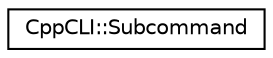 digraph "Graphical Class Hierarchy"
{
 // LATEX_PDF_SIZE
  edge [fontname="Helvetica",fontsize="10",labelfontname="Helvetica",labelfontsize="10"];
  node [fontname="Helvetica",fontsize="10",shape=record];
  rankdir="LR";
  Node0 [label="CppCLI::Subcommand",height=0.2,width=0.4,color="black", fillcolor="white", style="filled",URL="$classCppCLI_1_1Subcommand.html",tooltip=" "];
}

